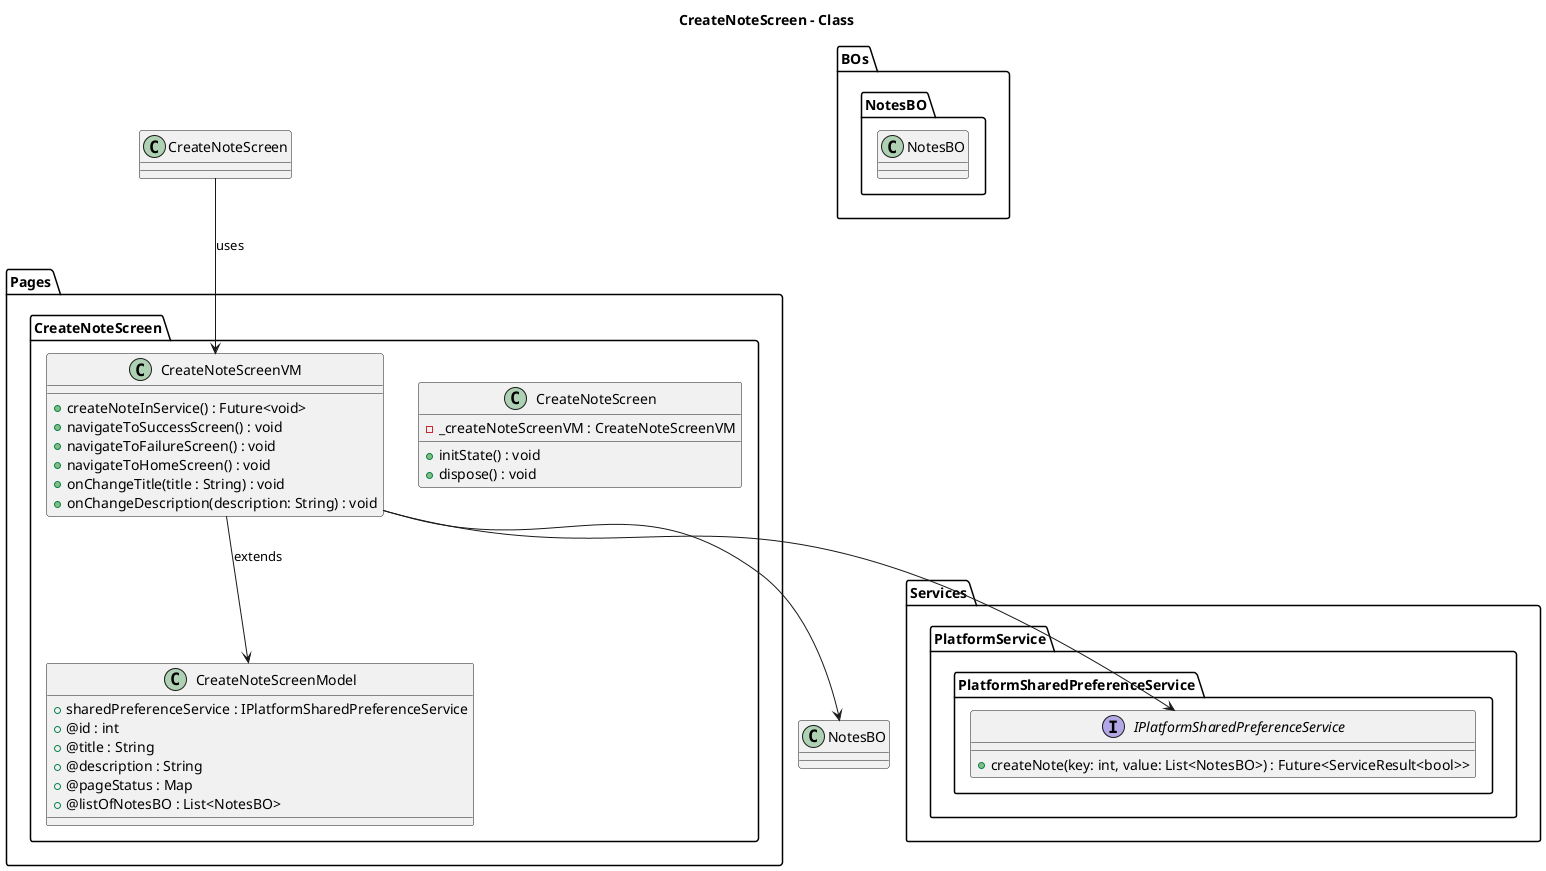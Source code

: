 @startuml CreateNoteScreen - Class 
title CreateNoteScreen - Class 
package Pages{
    package CreateNoteScreen{
        class CreateNoteScreen{
            - _createNoteScreenVM : CreateNoteScreenVM
            + initState() : void 
            + dispose() : void 
        }
        class CreateNoteScreenVM{
            + createNoteInService() : Future<void>
            + navigateToSuccessScreen() : void 
            + navigateToFailureScreen() : void 
            + navigateToHomeScreen() : void 
            + onChangeTitle(title : String) : void 
            + onChangeDescription(description: String) : void
        }
        class CreateNoteScreenModel{
            + sharedPreferenceService : IPlatformSharedPreferenceService
            + @id : int
            + @title : String 
            + @description : String 
            + @pageStatus : Map 
            + @listOfNotesBO : List<NotesBO>
        }
    }
}
package Services{
    package PlatformService{
        package PlatformSharedPreferenceService{
            interface IPlatformSharedPreferenceService{
                + createNote(key: int, value: List<NotesBO>) : Future<ServiceResult<bool>>
            }
        }
    }
}
package BOs{
    package NotesBO{
        class NotesBO{
        }
    }
}
CreateNoteScreen --> CreateNoteScreenVM : uses
CreateNoteScreenVM --> IPlatformSharedPreferenceService 
CreateNoteScreenVM --> NotesBO 
CreateNoteScreenVM --> CreateNoteScreenModel : extends
